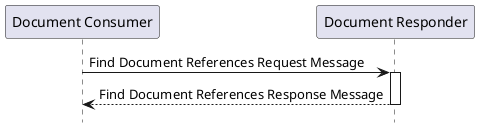 @startuml
hide footbox

participant "Document Consumer" as C
participant "Document Responder" as R

C -> R : Find Document References Request Message
activate R
R --> C : Find Document References Response Message
deactivate R


@enduml